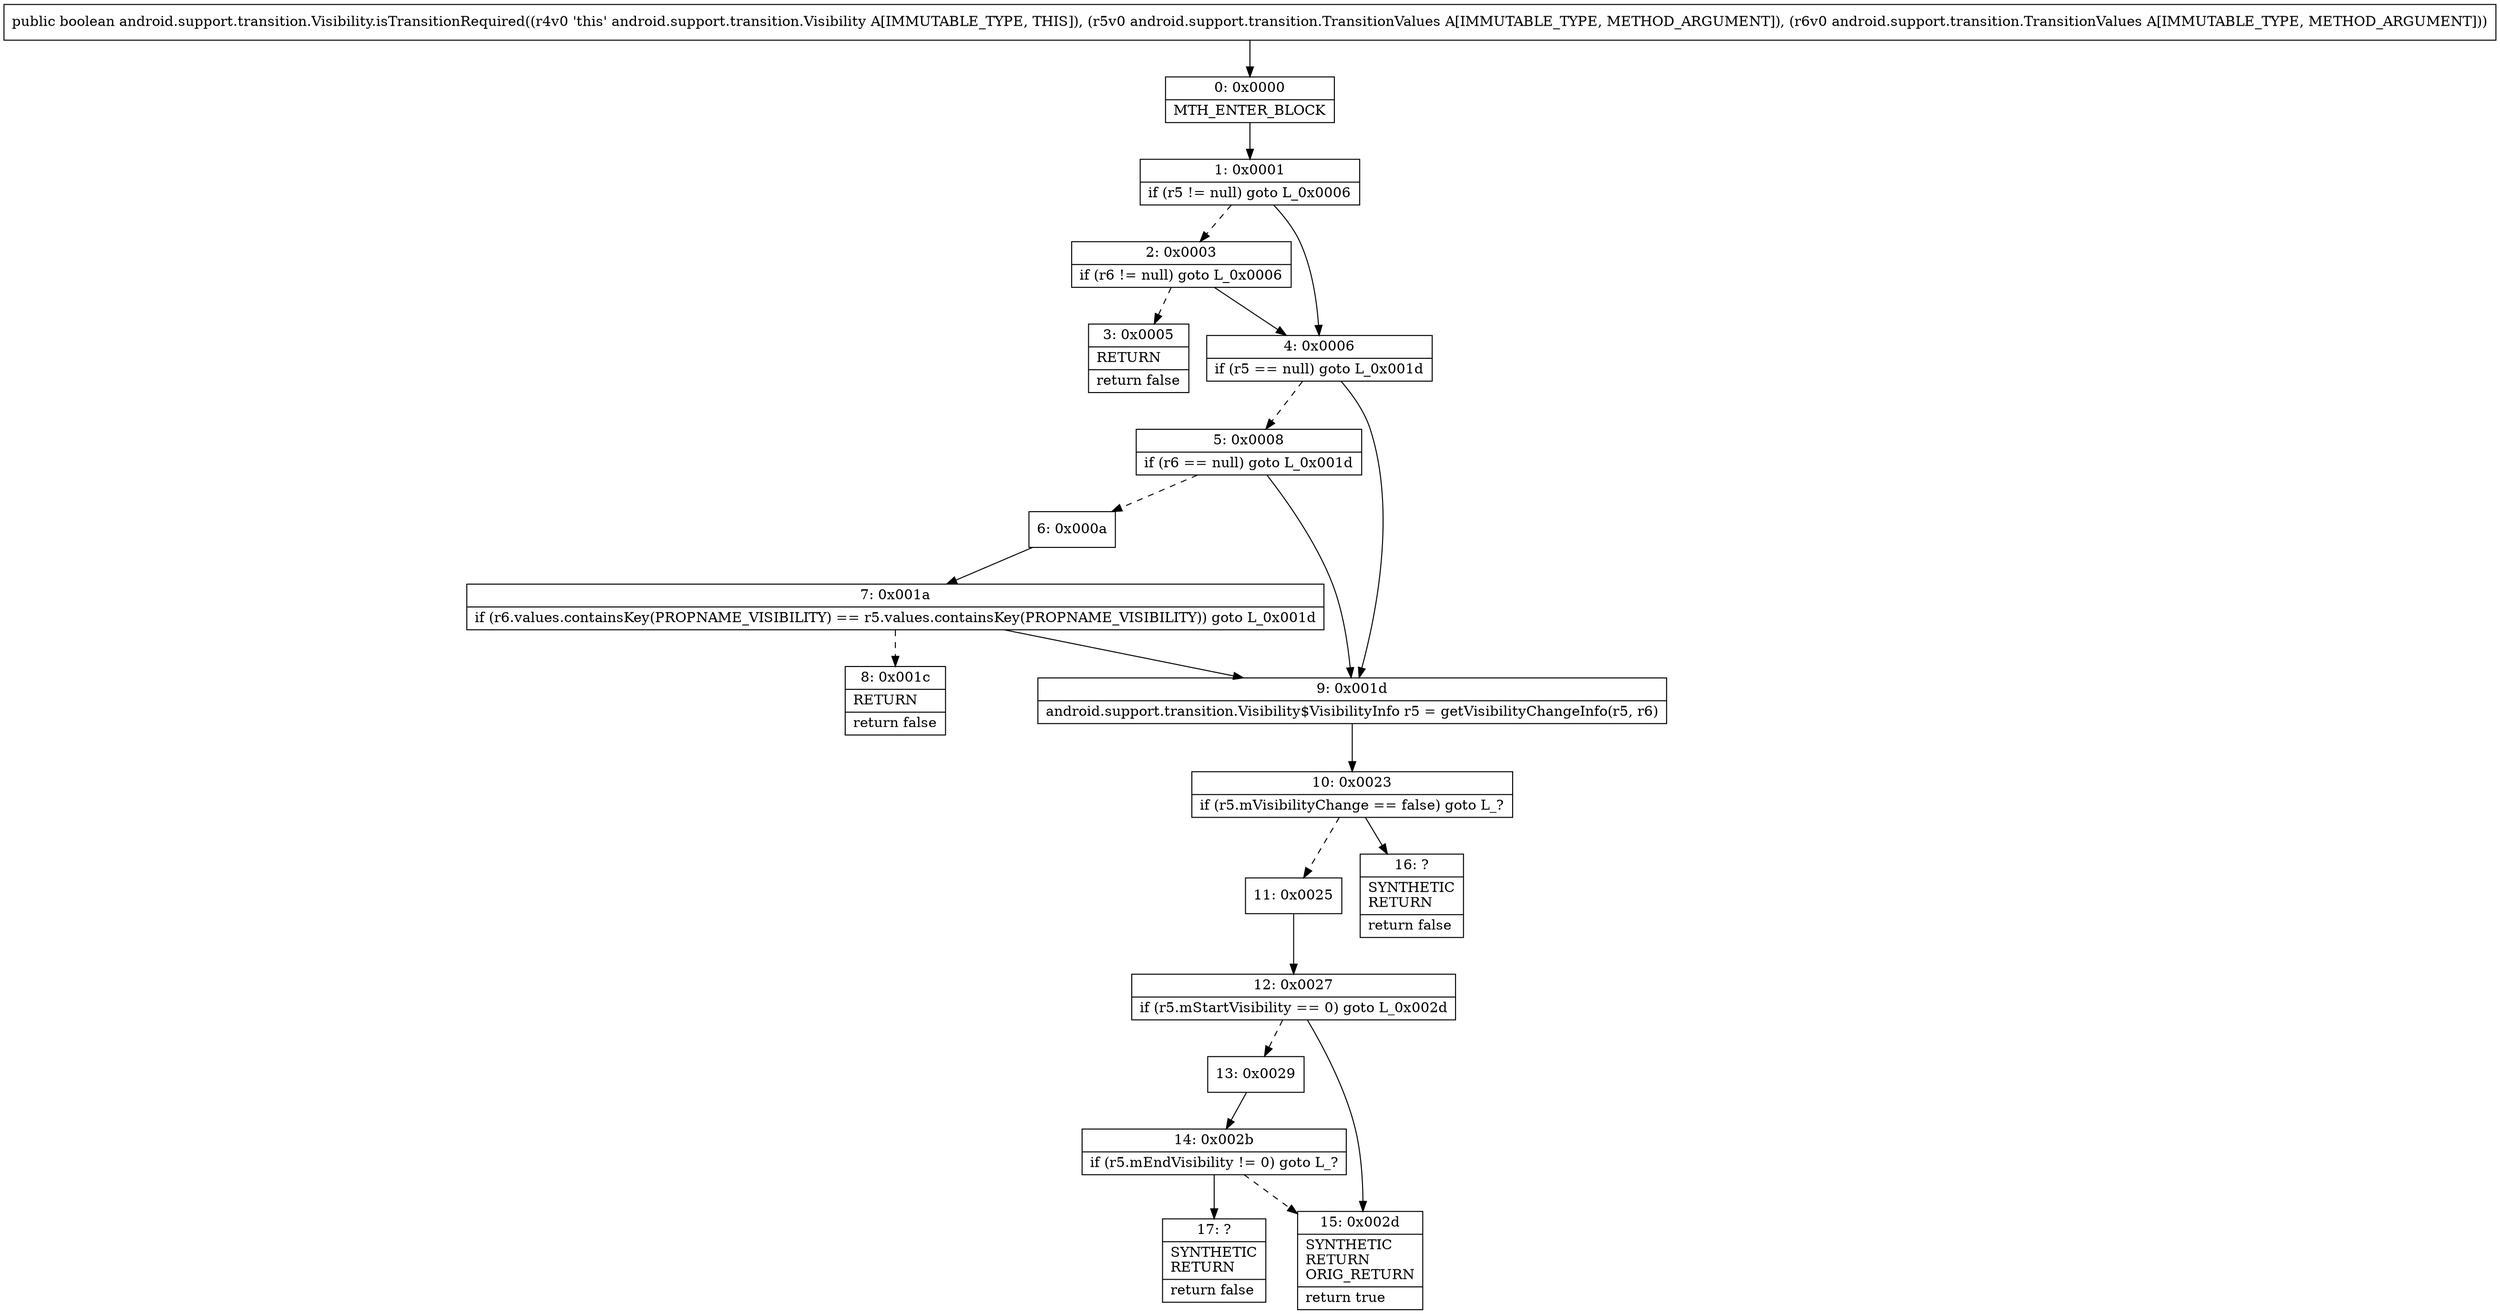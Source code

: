 digraph "CFG forandroid.support.transition.Visibility.isTransitionRequired(Landroid\/support\/transition\/TransitionValues;Landroid\/support\/transition\/TransitionValues;)Z" {
Node_0 [shape=record,label="{0\:\ 0x0000|MTH_ENTER_BLOCK\l}"];
Node_1 [shape=record,label="{1\:\ 0x0001|if (r5 != null) goto L_0x0006\l}"];
Node_2 [shape=record,label="{2\:\ 0x0003|if (r6 != null) goto L_0x0006\l}"];
Node_3 [shape=record,label="{3\:\ 0x0005|RETURN\l|return false\l}"];
Node_4 [shape=record,label="{4\:\ 0x0006|if (r5 == null) goto L_0x001d\l}"];
Node_5 [shape=record,label="{5\:\ 0x0008|if (r6 == null) goto L_0x001d\l}"];
Node_6 [shape=record,label="{6\:\ 0x000a}"];
Node_7 [shape=record,label="{7\:\ 0x001a|if (r6.values.containsKey(PROPNAME_VISIBILITY) == r5.values.containsKey(PROPNAME_VISIBILITY)) goto L_0x001d\l}"];
Node_8 [shape=record,label="{8\:\ 0x001c|RETURN\l|return false\l}"];
Node_9 [shape=record,label="{9\:\ 0x001d|android.support.transition.Visibility$VisibilityInfo r5 = getVisibilityChangeInfo(r5, r6)\l}"];
Node_10 [shape=record,label="{10\:\ 0x0023|if (r5.mVisibilityChange == false) goto L_?\l}"];
Node_11 [shape=record,label="{11\:\ 0x0025}"];
Node_12 [shape=record,label="{12\:\ 0x0027|if (r5.mStartVisibility == 0) goto L_0x002d\l}"];
Node_13 [shape=record,label="{13\:\ 0x0029}"];
Node_14 [shape=record,label="{14\:\ 0x002b|if (r5.mEndVisibility != 0) goto L_?\l}"];
Node_15 [shape=record,label="{15\:\ 0x002d|SYNTHETIC\lRETURN\lORIG_RETURN\l|return true\l}"];
Node_16 [shape=record,label="{16\:\ ?|SYNTHETIC\lRETURN\l|return false\l}"];
Node_17 [shape=record,label="{17\:\ ?|SYNTHETIC\lRETURN\l|return false\l}"];
MethodNode[shape=record,label="{public boolean android.support.transition.Visibility.isTransitionRequired((r4v0 'this' android.support.transition.Visibility A[IMMUTABLE_TYPE, THIS]), (r5v0 android.support.transition.TransitionValues A[IMMUTABLE_TYPE, METHOD_ARGUMENT]), (r6v0 android.support.transition.TransitionValues A[IMMUTABLE_TYPE, METHOD_ARGUMENT])) }"];
MethodNode -> Node_0;
Node_0 -> Node_1;
Node_1 -> Node_2[style=dashed];
Node_1 -> Node_4;
Node_2 -> Node_3[style=dashed];
Node_2 -> Node_4;
Node_4 -> Node_5[style=dashed];
Node_4 -> Node_9;
Node_5 -> Node_6[style=dashed];
Node_5 -> Node_9;
Node_6 -> Node_7;
Node_7 -> Node_8[style=dashed];
Node_7 -> Node_9;
Node_9 -> Node_10;
Node_10 -> Node_11[style=dashed];
Node_10 -> Node_16;
Node_11 -> Node_12;
Node_12 -> Node_13[style=dashed];
Node_12 -> Node_15;
Node_13 -> Node_14;
Node_14 -> Node_15[style=dashed];
Node_14 -> Node_17;
}

